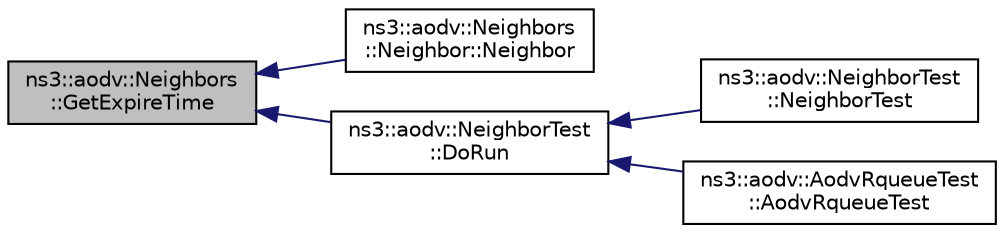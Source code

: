 digraph "ns3::aodv::Neighbors::GetExpireTime"
{
  edge [fontname="Helvetica",fontsize="10",labelfontname="Helvetica",labelfontsize="10"];
  node [fontname="Helvetica",fontsize="10",shape=record];
  rankdir="LR";
  Node1 [label="ns3::aodv::Neighbors\l::GetExpireTime",height=0.2,width=0.4,color="black", fillcolor="grey75", style="filled", fontcolor="black"];
  Node1 -> Node2 [dir="back",color="midnightblue",fontsize="10",style="solid"];
  Node2 [label="ns3::aodv::Neighbors\l::Neighbor::Neighbor",height=0.2,width=0.4,color="black", fillcolor="white", style="filled",URL="$de/dc5/structns3_1_1aodv_1_1Neighbors_1_1Neighbor.html#ae16864adc59c192eeceda9ec0f0dd7b0"];
  Node1 -> Node3 [dir="back",color="midnightblue",fontsize="10",style="solid"];
  Node3 [label="ns3::aodv::NeighborTest\l::DoRun",height=0.2,width=0.4,color="black", fillcolor="white", style="filled",URL="$d0/d15/structns3_1_1aodv_1_1NeighborTest.html#aeb957b7644d6c77f5d0d43d2c160897f",tooltip="Implementation to actually run this TestCase. "];
  Node3 -> Node4 [dir="back",color="midnightblue",fontsize="10",style="solid"];
  Node4 [label="ns3::aodv::NeighborTest\l::NeighborTest",height=0.2,width=0.4,color="black", fillcolor="white", style="filled",URL="$d0/d15/structns3_1_1aodv_1_1NeighborTest.html#a09187332c7686492165e4fbbe41b6259"];
  Node3 -> Node5 [dir="back",color="midnightblue",fontsize="10",style="solid"];
  Node5 [label="ns3::aodv::AodvRqueueTest\l::AodvRqueueTest",height=0.2,width=0.4,color="black", fillcolor="white", style="filled",URL="$d3/d00/structns3_1_1aodv_1_1AodvRqueueTest.html#a5ed8d820b4f25d9303f4fc5dd4b7d212"];
}
